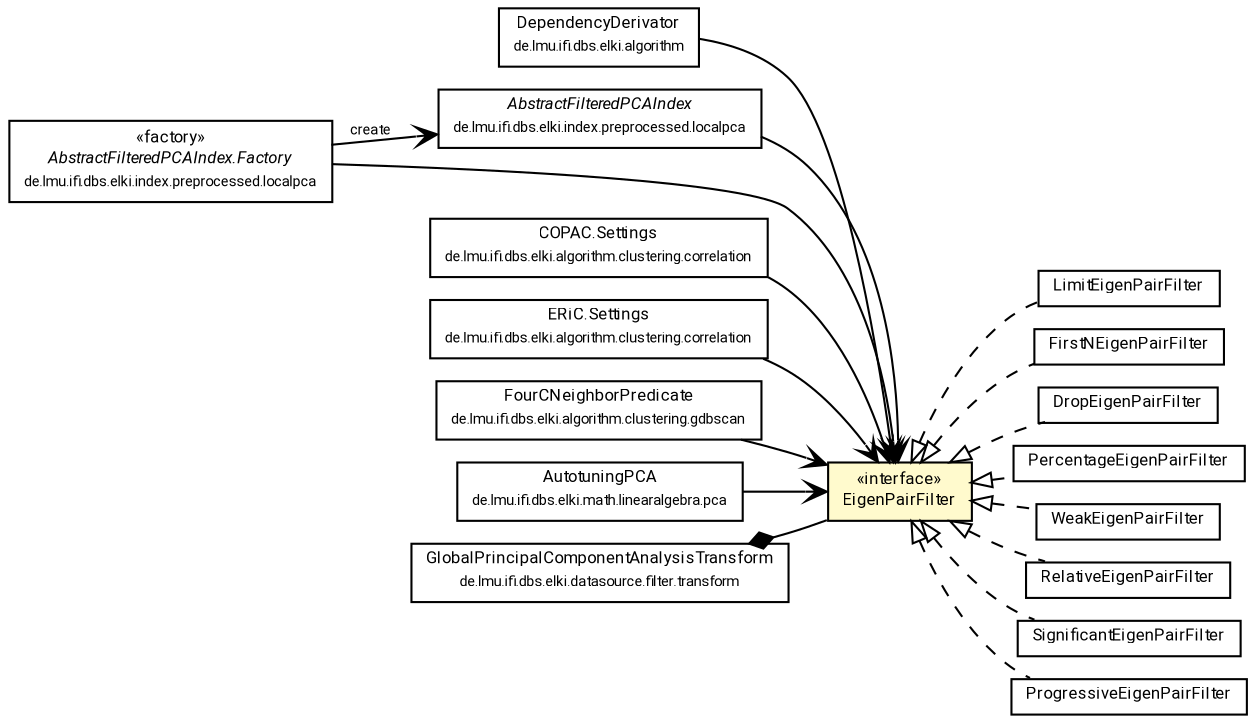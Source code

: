 #!/usr/local/bin/dot
#
# Class diagram 
# Generated by UMLGraph version R5_7_2-60-g0e99a6 (http://www.spinellis.gr/umlgraph/)
#

digraph G {
	graph [fontnames="svg"]
	edge [fontname="Roboto",fontsize=7,labelfontname="Roboto",labelfontsize=7,color="black"];
	node [fontname="Roboto",fontcolor="black",fontsize=8,shape=plaintext,margin=0,width=0,height=0];
	nodesep=0.15;
	ranksep=0.25;
	rankdir=LR;
	// de.lmu.ifi.dbs.elki.algorithm.DependencyDerivator<V extends de.lmu.ifi.dbs.elki.data.NumberVector>
	c3800993 [label=<<table title="de.lmu.ifi.dbs.elki.algorithm.DependencyDerivator" border="0" cellborder="1" cellspacing="0" cellpadding="2" href="../../../../algorithm/DependencyDerivator.html" target="_parent">
		<tr><td><table border="0" cellspacing="0" cellpadding="1">
		<tr><td align="center" balign="center"> <font face="Roboto">DependencyDerivator</font> </td></tr>
		<tr><td align="center" balign="center"> <font face="Roboto" point-size="7.0">de.lmu.ifi.dbs.elki.algorithm</font> </td></tr>
		</table></td></tr>
		</table>>, URL="../../../../algorithm/DependencyDerivator.html"];
	// de.lmu.ifi.dbs.elki.index.preprocessed.localpca.AbstractFilteredPCAIndex<NV extends de.lmu.ifi.dbs.elki.data.NumberVector>
	c3801378 [label=<<table title="de.lmu.ifi.dbs.elki.index.preprocessed.localpca.AbstractFilteredPCAIndex" border="0" cellborder="1" cellspacing="0" cellpadding="2" href="../../../../index/preprocessed/localpca/AbstractFilteredPCAIndex.html" target="_parent">
		<tr><td><table border="0" cellspacing="0" cellpadding="1">
		<tr><td align="center" balign="center"> <font face="Roboto"><i>AbstractFilteredPCAIndex</i></font> </td></tr>
		<tr><td align="center" balign="center"> <font face="Roboto" point-size="7.0">de.lmu.ifi.dbs.elki.index.preprocessed.localpca</font> </td></tr>
		</table></td></tr>
		</table>>, URL="../../../../index/preprocessed/localpca/AbstractFilteredPCAIndex.html"];
	// de.lmu.ifi.dbs.elki.index.preprocessed.localpca.AbstractFilteredPCAIndex.Factory<NV extends de.lmu.ifi.dbs.elki.data.NumberVector>
	c3801379 [label=<<table title="de.lmu.ifi.dbs.elki.index.preprocessed.localpca.AbstractFilteredPCAIndex.Factory" border="0" cellborder="1" cellspacing="0" cellpadding="2" href="../../../../index/preprocessed/localpca/AbstractFilteredPCAIndex.Factory.html" target="_parent">
		<tr><td><table border="0" cellspacing="0" cellpadding="1">
		<tr><td align="center" balign="center"> &#171;factory&#187; </td></tr>
		<tr><td align="center" balign="center"> <font face="Roboto"><i>AbstractFilteredPCAIndex.Factory</i></font> </td></tr>
		<tr><td align="center" balign="center"> <font face="Roboto" point-size="7.0">de.lmu.ifi.dbs.elki.index.preprocessed.localpca</font> </td></tr>
		</table></td></tr>
		</table>>, URL="../../../../index/preprocessed/localpca/AbstractFilteredPCAIndex.Factory.html"];
	// de.lmu.ifi.dbs.elki.algorithm.clustering.correlation.COPAC.Settings
	c3801608 [label=<<table title="de.lmu.ifi.dbs.elki.algorithm.clustering.correlation.COPAC.Settings" border="0" cellborder="1" cellspacing="0" cellpadding="2" href="../../../../algorithm/clustering/correlation/COPAC.Settings.html" target="_parent">
		<tr><td><table border="0" cellspacing="0" cellpadding="1">
		<tr><td align="center" balign="center"> <font face="Roboto">COPAC.Settings</font> </td></tr>
		<tr><td align="center" balign="center"> <font face="Roboto" point-size="7.0">de.lmu.ifi.dbs.elki.algorithm.clustering.correlation</font> </td></tr>
		</table></td></tr>
		</table>>, URL="../../../../algorithm/clustering/correlation/COPAC.Settings.html"];
	// de.lmu.ifi.dbs.elki.algorithm.clustering.correlation.ERiC.Settings
	c3801611 [label=<<table title="de.lmu.ifi.dbs.elki.algorithm.clustering.correlation.ERiC.Settings" border="0" cellborder="1" cellspacing="0" cellpadding="2" href="../../../../algorithm/clustering/correlation/ERiC.Settings.html" target="_parent">
		<tr><td><table border="0" cellspacing="0" cellpadding="1">
		<tr><td align="center" balign="center"> <font face="Roboto">ERiC.Settings</font> </td></tr>
		<tr><td align="center" balign="center"> <font face="Roboto" point-size="7.0">de.lmu.ifi.dbs.elki.algorithm.clustering.correlation</font> </td></tr>
		</table></td></tr>
		</table>>, URL="../../../../algorithm/clustering/correlation/ERiC.Settings.html"];
	// de.lmu.ifi.dbs.elki.algorithm.clustering.gdbscan.FourCNeighborPredicate<V extends de.lmu.ifi.dbs.elki.data.NumberVector>
	c3801843 [label=<<table title="de.lmu.ifi.dbs.elki.algorithm.clustering.gdbscan.FourCNeighborPredicate" border="0" cellborder="1" cellspacing="0" cellpadding="2" href="../../../../algorithm/clustering/gdbscan/FourCNeighborPredicate.html" target="_parent">
		<tr><td><table border="0" cellspacing="0" cellpadding="1">
		<tr><td align="center" balign="center"> <font face="Roboto">FourCNeighborPredicate</font> </td></tr>
		<tr><td align="center" balign="center"> <font face="Roboto" point-size="7.0">de.lmu.ifi.dbs.elki.algorithm.clustering.gdbscan</font> </td></tr>
		</table></td></tr>
		</table>>, URL="../../../../algorithm/clustering/gdbscan/FourCNeighborPredicate.html"];
	// de.lmu.ifi.dbs.elki.math.linearalgebra.pca.AutotuningPCA
	c3801913 [label=<<table title="de.lmu.ifi.dbs.elki.math.linearalgebra.pca.AutotuningPCA" border="0" cellborder="1" cellspacing="0" cellpadding="2" href="../AutotuningPCA.html" target="_parent">
		<tr><td><table border="0" cellspacing="0" cellpadding="1">
		<tr><td align="center" balign="center"> <font face="Roboto">AutotuningPCA</font> </td></tr>
		<tr><td align="center" balign="center"> <font face="Roboto" point-size="7.0">de.lmu.ifi.dbs.elki.math.linearalgebra.pca</font> </td></tr>
		</table></td></tr>
		</table>>, URL="../AutotuningPCA.html"];
	// de.lmu.ifi.dbs.elki.math.linearalgebra.pca.filter.LimitEigenPairFilter
	c3802724 [label=<<table title="de.lmu.ifi.dbs.elki.math.linearalgebra.pca.filter.LimitEigenPairFilter" border="0" cellborder="1" cellspacing="0" cellpadding="2" href="LimitEigenPairFilter.html" target="_parent">
		<tr><td><table border="0" cellspacing="0" cellpadding="1">
		<tr><td align="center" balign="center"> <font face="Roboto">LimitEigenPairFilter</font> </td></tr>
		</table></td></tr>
		</table>>, URL="LimitEigenPairFilter.html"];
	// de.lmu.ifi.dbs.elki.math.linearalgebra.pca.filter.FirstNEigenPairFilter
	c3802726 [label=<<table title="de.lmu.ifi.dbs.elki.math.linearalgebra.pca.filter.FirstNEigenPairFilter" border="0" cellborder="1" cellspacing="0" cellpadding="2" href="FirstNEigenPairFilter.html" target="_parent">
		<tr><td><table border="0" cellspacing="0" cellpadding="1">
		<tr><td align="center" balign="center"> <font face="Roboto">FirstNEigenPairFilter</font> </td></tr>
		</table></td></tr>
		</table>>, URL="FirstNEigenPairFilter.html"];
	// de.lmu.ifi.dbs.elki.math.linearalgebra.pca.filter.DropEigenPairFilter
	c3802728 [label=<<table title="de.lmu.ifi.dbs.elki.math.linearalgebra.pca.filter.DropEigenPairFilter" border="0" cellborder="1" cellspacing="0" cellpadding="2" href="DropEigenPairFilter.html" target="_parent">
		<tr><td><table border="0" cellspacing="0" cellpadding="1">
		<tr><td align="center" balign="center"> <font face="Roboto">DropEigenPairFilter</font> </td></tr>
		</table></td></tr>
		</table>>, URL="DropEigenPairFilter.html"];
	// de.lmu.ifi.dbs.elki.math.linearalgebra.pca.filter.EigenPairFilter
	c3802730 [label=<<table title="de.lmu.ifi.dbs.elki.math.linearalgebra.pca.filter.EigenPairFilter" border="0" cellborder="1" cellspacing="0" cellpadding="2" bgcolor="lemonChiffon" href="EigenPairFilter.html" target="_parent">
		<tr><td><table border="0" cellspacing="0" cellpadding="1">
		<tr><td align="center" balign="center"> &#171;interface&#187; </td></tr>
		<tr><td align="center" balign="center"> <font face="Roboto">EigenPairFilter</font> </td></tr>
		</table></td></tr>
		</table>>, URL="EigenPairFilter.html"];
	// de.lmu.ifi.dbs.elki.math.linearalgebra.pca.filter.PercentageEigenPairFilter
	c3802731 [label=<<table title="de.lmu.ifi.dbs.elki.math.linearalgebra.pca.filter.PercentageEigenPairFilter" border="0" cellborder="1" cellspacing="0" cellpadding="2" href="PercentageEigenPairFilter.html" target="_parent">
		<tr><td><table border="0" cellspacing="0" cellpadding="1">
		<tr><td align="center" balign="center"> <font face="Roboto">PercentageEigenPairFilter</font> </td></tr>
		</table></td></tr>
		</table>>, URL="PercentageEigenPairFilter.html"];
	// de.lmu.ifi.dbs.elki.math.linearalgebra.pca.filter.WeakEigenPairFilter
	c3802733 [label=<<table title="de.lmu.ifi.dbs.elki.math.linearalgebra.pca.filter.WeakEigenPairFilter" border="0" cellborder="1" cellspacing="0" cellpadding="2" href="WeakEigenPairFilter.html" target="_parent">
		<tr><td><table border="0" cellspacing="0" cellpadding="1">
		<tr><td align="center" balign="center"> <font face="Roboto">WeakEigenPairFilter</font> </td></tr>
		</table></td></tr>
		</table>>, URL="WeakEigenPairFilter.html"];
	// de.lmu.ifi.dbs.elki.math.linearalgebra.pca.filter.RelativeEigenPairFilter
	c3802735 [label=<<table title="de.lmu.ifi.dbs.elki.math.linearalgebra.pca.filter.RelativeEigenPairFilter" border="0" cellborder="1" cellspacing="0" cellpadding="2" href="RelativeEigenPairFilter.html" target="_parent">
		<tr><td><table border="0" cellspacing="0" cellpadding="1">
		<tr><td align="center" balign="center"> <font face="Roboto">RelativeEigenPairFilter</font> </td></tr>
		</table></td></tr>
		</table>>, URL="RelativeEigenPairFilter.html"];
	// de.lmu.ifi.dbs.elki.math.linearalgebra.pca.filter.SignificantEigenPairFilter
	c3802737 [label=<<table title="de.lmu.ifi.dbs.elki.math.linearalgebra.pca.filter.SignificantEigenPairFilter" border="0" cellborder="1" cellspacing="0" cellpadding="2" href="SignificantEigenPairFilter.html" target="_parent">
		<tr><td><table border="0" cellspacing="0" cellpadding="1">
		<tr><td align="center" balign="center"> <font face="Roboto">SignificantEigenPairFilter</font> </td></tr>
		</table></td></tr>
		</table>>, URL="SignificantEigenPairFilter.html"];
	// de.lmu.ifi.dbs.elki.math.linearalgebra.pca.filter.ProgressiveEigenPairFilter
	c3802739 [label=<<table title="de.lmu.ifi.dbs.elki.math.linearalgebra.pca.filter.ProgressiveEigenPairFilter" border="0" cellborder="1" cellspacing="0" cellpadding="2" href="ProgressiveEigenPairFilter.html" target="_parent">
		<tr><td><table border="0" cellspacing="0" cellpadding="1">
		<tr><td align="center" balign="center"> <font face="Roboto">ProgressiveEigenPairFilter</font> </td></tr>
		</table></td></tr>
		</table>>, URL="ProgressiveEigenPairFilter.html"];
	// de.lmu.ifi.dbs.elki.datasource.filter.transform.GlobalPrincipalComponentAnalysisTransform<O extends de.lmu.ifi.dbs.elki.data.NumberVector>
	c3803548 [label=<<table title="de.lmu.ifi.dbs.elki.datasource.filter.transform.GlobalPrincipalComponentAnalysisTransform" border="0" cellborder="1" cellspacing="0" cellpadding="2" href="../../../../datasource/filter/transform/GlobalPrincipalComponentAnalysisTransform.html" target="_parent">
		<tr><td><table border="0" cellspacing="0" cellpadding="1">
		<tr><td align="center" balign="center"> <font face="Roboto">GlobalPrincipalComponentAnalysisTransform</font> </td></tr>
		<tr><td align="center" balign="center"> <font face="Roboto" point-size="7.0">de.lmu.ifi.dbs.elki.datasource.filter.transform</font> </td></tr>
		</table></td></tr>
		</table>>, URL="../../../../datasource/filter/transform/GlobalPrincipalComponentAnalysisTransform.html"];
	// de.lmu.ifi.dbs.elki.index.preprocessed.localpca.AbstractFilteredPCAIndex.Factory<NV extends de.lmu.ifi.dbs.elki.data.NumberVector> navassoc de.lmu.ifi.dbs.elki.index.preprocessed.localpca.AbstractFilteredPCAIndex<NV extends de.lmu.ifi.dbs.elki.data.NumberVector>
	c3801379 -> c3801378 [arrowhead=open,weight=1,label="create"];
	// de.lmu.ifi.dbs.elki.math.linearalgebra.pca.filter.LimitEigenPairFilter implements de.lmu.ifi.dbs.elki.math.linearalgebra.pca.filter.EigenPairFilter
	c3802730 -> c3802724 [arrowtail=empty,style=dashed,dir=back,weight=9];
	// de.lmu.ifi.dbs.elki.math.linearalgebra.pca.filter.FirstNEigenPairFilter implements de.lmu.ifi.dbs.elki.math.linearalgebra.pca.filter.EigenPairFilter
	c3802730 -> c3802726 [arrowtail=empty,style=dashed,dir=back,weight=9];
	// de.lmu.ifi.dbs.elki.math.linearalgebra.pca.filter.DropEigenPairFilter implements de.lmu.ifi.dbs.elki.math.linearalgebra.pca.filter.EigenPairFilter
	c3802730 -> c3802728 [arrowtail=empty,style=dashed,dir=back,weight=9];
	// de.lmu.ifi.dbs.elki.math.linearalgebra.pca.filter.PercentageEigenPairFilter implements de.lmu.ifi.dbs.elki.math.linearalgebra.pca.filter.EigenPairFilter
	c3802730 -> c3802731 [arrowtail=empty,style=dashed,dir=back,weight=9];
	// de.lmu.ifi.dbs.elki.math.linearalgebra.pca.filter.WeakEigenPairFilter implements de.lmu.ifi.dbs.elki.math.linearalgebra.pca.filter.EigenPairFilter
	c3802730 -> c3802733 [arrowtail=empty,style=dashed,dir=back,weight=9];
	// de.lmu.ifi.dbs.elki.math.linearalgebra.pca.filter.RelativeEigenPairFilter implements de.lmu.ifi.dbs.elki.math.linearalgebra.pca.filter.EigenPairFilter
	c3802730 -> c3802735 [arrowtail=empty,style=dashed,dir=back,weight=9];
	// de.lmu.ifi.dbs.elki.math.linearalgebra.pca.filter.SignificantEigenPairFilter implements de.lmu.ifi.dbs.elki.math.linearalgebra.pca.filter.EigenPairFilter
	c3802730 -> c3802737 [arrowtail=empty,style=dashed,dir=back,weight=9];
	// de.lmu.ifi.dbs.elki.math.linearalgebra.pca.filter.ProgressiveEigenPairFilter implements de.lmu.ifi.dbs.elki.math.linearalgebra.pca.filter.EigenPairFilter
	c3802730 -> c3802739 [arrowtail=empty,style=dashed,dir=back,weight=9];
	// de.lmu.ifi.dbs.elki.datasource.filter.transform.GlobalPrincipalComponentAnalysisTransform<O extends de.lmu.ifi.dbs.elki.data.NumberVector> composed de.lmu.ifi.dbs.elki.math.linearalgebra.pca.filter.EigenPairFilter
	c3803548 -> c3802730 [arrowhead=none,arrowtail=diamond,dir=back,weight=6];
	// de.lmu.ifi.dbs.elki.algorithm.DependencyDerivator<V extends de.lmu.ifi.dbs.elki.data.NumberVector> navassoc de.lmu.ifi.dbs.elki.math.linearalgebra.pca.filter.EigenPairFilter
	c3800993 -> c3802730 [arrowhead=open,weight=1];
	// de.lmu.ifi.dbs.elki.index.preprocessed.localpca.AbstractFilteredPCAIndex<NV extends de.lmu.ifi.dbs.elki.data.NumberVector> navassoc de.lmu.ifi.dbs.elki.math.linearalgebra.pca.filter.EigenPairFilter
	c3801378 -> c3802730 [arrowhead=open,weight=1];
	// de.lmu.ifi.dbs.elki.index.preprocessed.localpca.AbstractFilteredPCAIndex.Factory<NV extends de.lmu.ifi.dbs.elki.data.NumberVector> navassoc de.lmu.ifi.dbs.elki.math.linearalgebra.pca.filter.EigenPairFilter
	c3801379 -> c3802730 [arrowhead=open,weight=1];
	// de.lmu.ifi.dbs.elki.algorithm.clustering.correlation.COPAC.Settings navassoc de.lmu.ifi.dbs.elki.math.linearalgebra.pca.filter.EigenPairFilter
	c3801608 -> c3802730 [arrowhead=open,weight=1];
	// de.lmu.ifi.dbs.elki.algorithm.clustering.correlation.ERiC.Settings navassoc de.lmu.ifi.dbs.elki.math.linearalgebra.pca.filter.EigenPairFilter
	c3801611 -> c3802730 [arrowhead=open,weight=1];
	// de.lmu.ifi.dbs.elki.algorithm.clustering.gdbscan.FourCNeighborPredicate<V extends de.lmu.ifi.dbs.elki.data.NumberVector> navassoc de.lmu.ifi.dbs.elki.math.linearalgebra.pca.filter.EigenPairFilter
	c3801843 -> c3802730 [arrowhead=open,weight=1];
	// de.lmu.ifi.dbs.elki.math.linearalgebra.pca.AutotuningPCA navassoc de.lmu.ifi.dbs.elki.math.linearalgebra.pca.filter.EigenPairFilter
	c3801913 -> c3802730 [arrowhead=open,weight=1];
}

